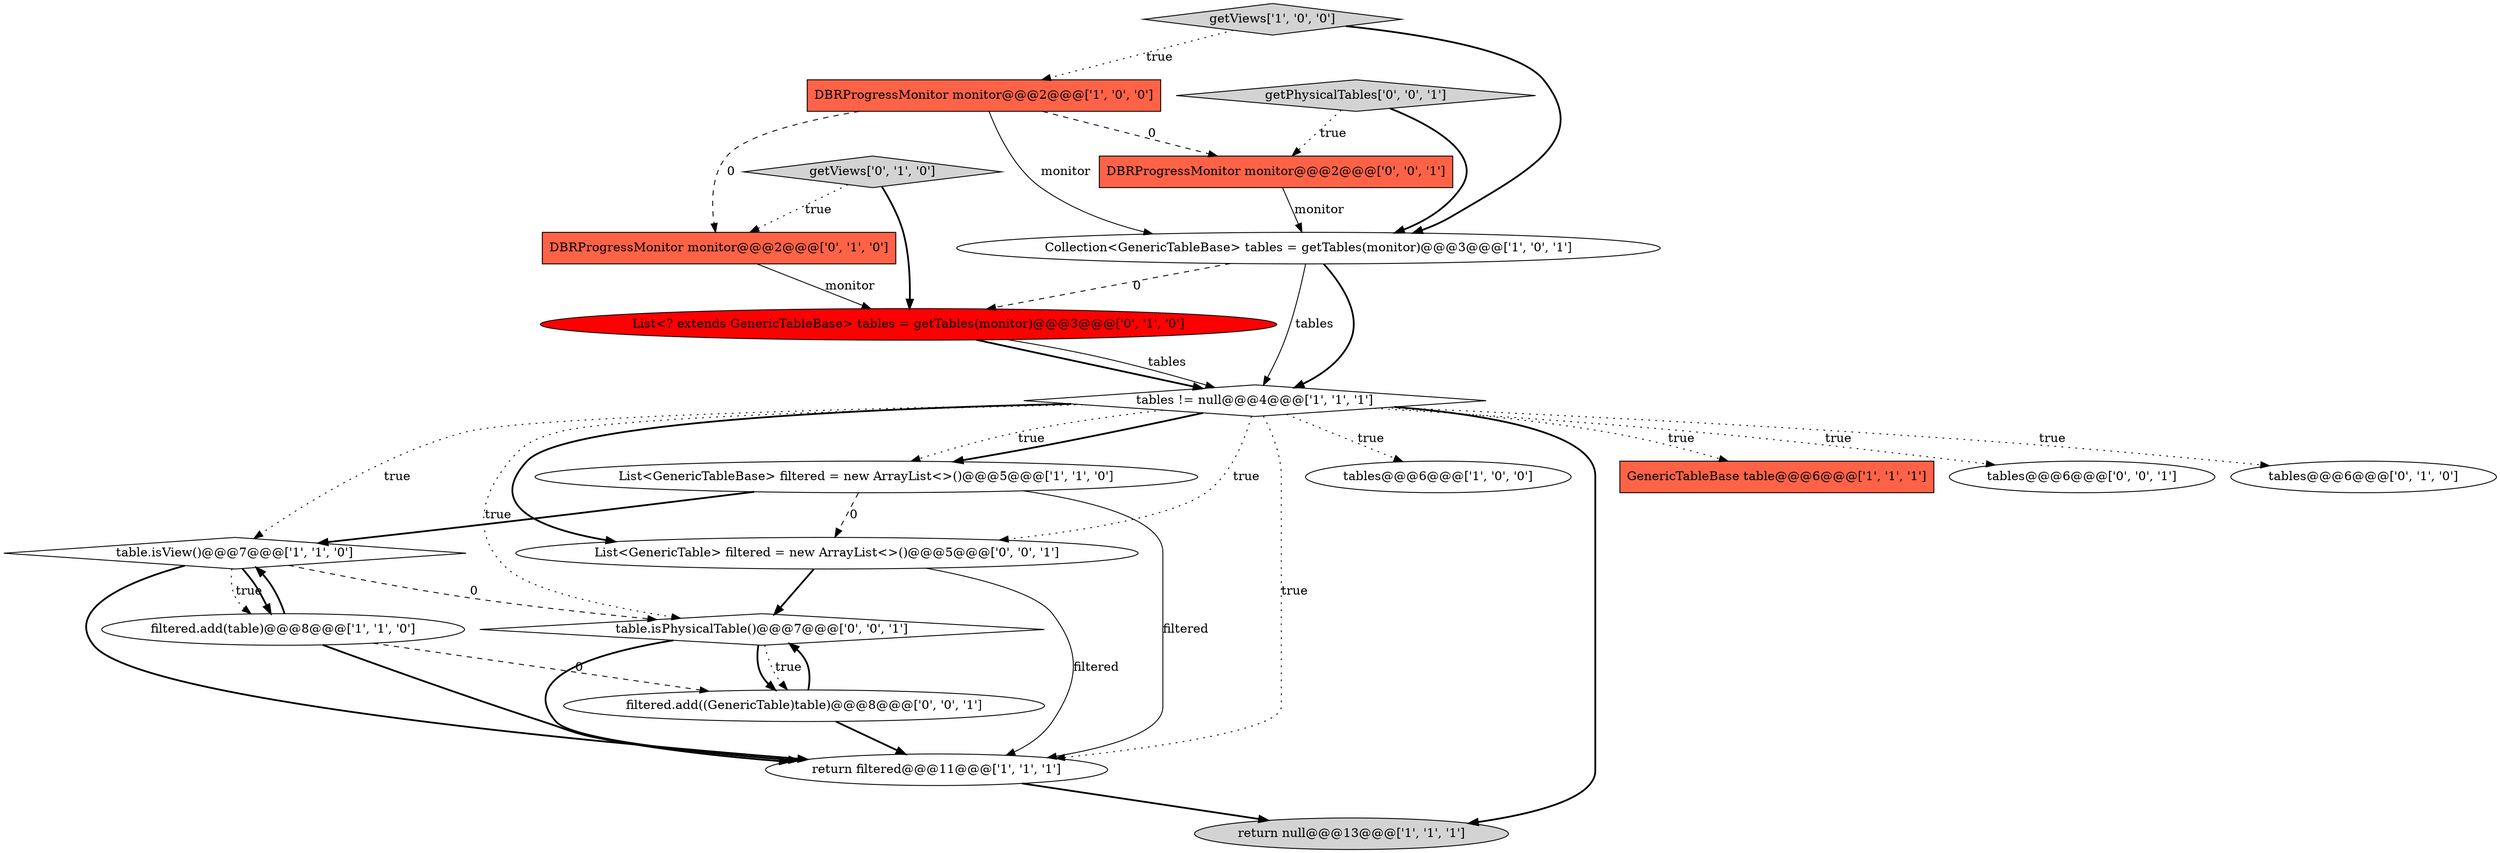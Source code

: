 digraph {
9 [style = filled, label = "DBRProgressMonitor monitor@@@2@@@['1', '0', '0']", fillcolor = tomato, shape = box image = "AAA1AAABBB1BBB"];
10 [style = filled, label = "table.isView()@@@7@@@['1', '1', '0']", fillcolor = white, shape = diamond image = "AAA0AAABBB1BBB"];
20 [style = filled, label = "DBRProgressMonitor monitor@@@2@@@['0', '0', '1']", fillcolor = tomato, shape = box image = "AAA0AAABBB3BBB"];
7 [style = filled, label = "return filtered@@@11@@@['1', '1', '1']", fillcolor = white, shape = ellipse image = "AAA0AAABBB1BBB"];
17 [style = filled, label = "table.isPhysicalTable()@@@7@@@['0', '0', '1']", fillcolor = white, shape = diamond image = "AAA0AAABBB3BBB"];
4 [style = filled, label = "return null@@@13@@@['1', '1', '1']", fillcolor = lightgray, shape = ellipse image = "AAA0AAABBB1BBB"];
19 [style = filled, label = "filtered.add((GenericTable)table)@@@8@@@['0', '0', '1']", fillcolor = white, shape = ellipse image = "AAA0AAABBB3BBB"];
2 [style = filled, label = "getViews['1', '0', '0']", fillcolor = lightgray, shape = diamond image = "AAA0AAABBB1BBB"];
12 [style = filled, label = "List<? extends GenericTableBase> tables = getTables(monitor)@@@3@@@['0', '1', '0']", fillcolor = red, shape = ellipse image = "AAA1AAABBB2BBB"];
15 [style = filled, label = "List<GenericTable> filtered = new ArrayList<>()@@@5@@@['0', '0', '1']", fillcolor = white, shape = ellipse image = "AAA0AAABBB3BBB"];
18 [style = filled, label = "getPhysicalTables['0', '0', '1']", fillcolor = lightgray, shape = diamond image = "AAA0AAABBB3BBB"];
13 [style = filled, label = "DBRProgressMonitor monitor@@@2@@@['0', '1', '0']", fillcolor = tomato, shape = box image = "AAA1AAABBB2BBB"];
1 [style = filled, label = "tables@@@6@@@['1', '0', '0']", fillcolor = white, shape = ellipse image = "AAA0AAABBB1BBB"];
6 [style = filled, label = "filtered.add(table)@@@8@@@['1', '1', '0']", fillcolor = white, shape = ellipse image = "AAA0AAABBB1BBB"];
3 [style = filled, label = "Collection<GenericTableBase> tables = getTables(monitor)@@@3@@@['1', '0', '1']", fillcolor = white, shape = ellipse image = "AAA0AAABBB1BBB"];
5 [style = filled, label = "List<GenericTableBase> filtered = new ArrayList<>()@@@5@@@['1', '1', '0']", fillcolor = white, shape = ellipse image = "AAA0AAABBB1BBB"];
8 [style = filled, label = "GenericTableBase table@@@6@@@['1', '1', '1']", fillcolor = tomato, shape = box image = "AAA0AAABBB1BBB"];
14 [style = filled, label = "getViews['0', '1', '0']", fillcolor = lightgray, shape = diamond image = "AAA0AAABBB2BBB"];
16 [style = filled, label = "tables@@@6@@@['0', '0', '1']", fillcolor = white, shape = ellipse image = "AAA0AAABBB3BBB"];
11 [style = filled, label = "tables@@@6@@@['0', '1', '0']", fillcolor = white, shape = ellipse image = "AAA0AAABBB2BBB"];
0 [style = filled, label = "tables != null@@@4@@@['1', '1', '1']", fillcolor = white, shape = diamond image = "AAA0AAABBB1BBB"];
9->20 [style = dashed, label="0"];
5->10 [style = bold, label=""];
18->3 [style = bold, label=""];
10->6 [style = dotted, label="true"];
0->5 [style = dotted, label="true"];
0->10 [style = dotted, label="true"];
0->15 [style = dotted, label="true"];
2->3 [style = bold, label=""];
9->3 [style = solid, label="monitor"];
19->17 [style = bold, label=""];
7->4 [style = bold, label=""];
18->20 [style = dotted, label="true"];
12->0 [style = bold, label=""];
10->7 [style = bold, label=""];
10->6 [style = bold, label=""];
17->19 [style = bold, label=""];
0->15 [style = bold, label=""];
14->13 [style = dotted, label="true"];
3->0 [style = bold, label=""];
17->7 [style = bold, label=""];
0->8 [style = dotted, label="true"];
13->12 [style = solid, label="monitor"];
15->17 [style = bold, label=""];
2->9 [style = dotted, label="true"];
20->3 [style = solid, label="monitor"];
3->12 [style = dashed, label="0"];
0->4 [style = bold, label=""];
5->7 [style = solid, label="filtered"];
6->10 [style = bold, label=""];
14->12 [style = bold, label=""];
0->1 [style = dotted, label="true"];
6->19 [style = dashed, label="0"];
9->13 [style = dashed, label="0"];
17->19 [style = dotted, label="true"];
10->17 [style = dashed, label="0"];
0->17 [style = dotted, label="true"];
0->16 [style = dotted, label="true"];
15->7 [style = solid, label="filtered"];
6->7 [style = bold, label=""];
3->0 [style = solid, label="tables"];
5->15 [style = dashed, label="0"];
0->11 [style = dotted, label="true"];
19->7 [style = bold, label=""];
12->0 [style = solid, label="tables"];
0->7 [style = dotted, label="true"];
0->5 [style = bold, label=""];
}

